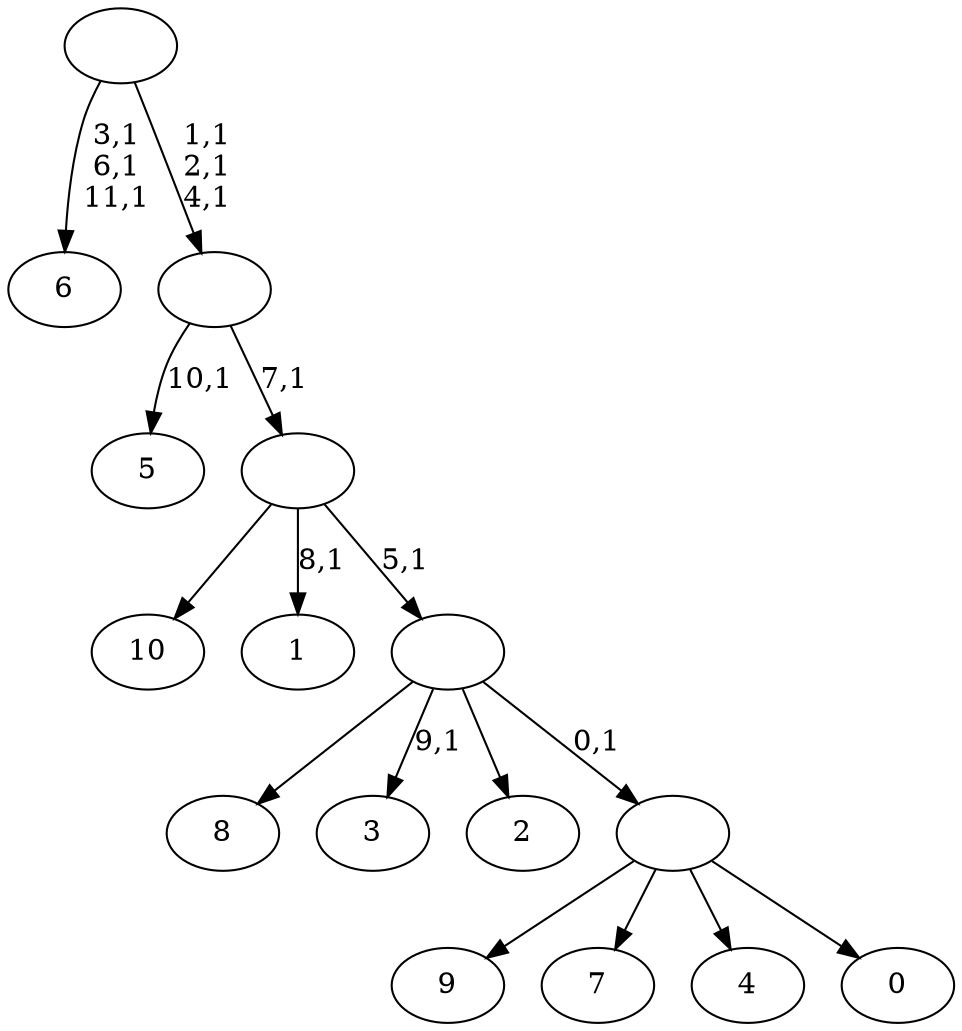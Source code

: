 digraph T {
	23 [label="10"]
	22 [label="9"]
	21 [label="8"]
	20 [label="7"]
	19 [label="6"]
	15 [label="5"]
	13 [label="4"]
	12 [label="3"]
	10 [label="2"]
	9 [label="1"]
	7 [label="0"]
	6 [label=""]
	5 [label=""]
	4 [label=""]
	3 [label=""]
	0 [label=""]
	6 -> 22 [label=""]
	6 -> 20 [label=""]
	6 -> 13 [label=""]
	6 -> 7 [label=""]
	5 -> 12 [label="9,1"]
	5 -> 21 [label=""]
	5 -> 10 [label=""]
	5 -> 6 [label="0,1"]
	4 -> 9 [label="8,1"]
	4 -> 23 [label=""]
	4 -> 5 [label="5,1"]
	3 -> 15 [label="10,1"]
	3 -> 4 [label="7,1"]
	0 -> 3 [label="1,1\n2,1\n4,1"]
	0 -> 19 [label="3,1\n6,1\n11,1"]
}
